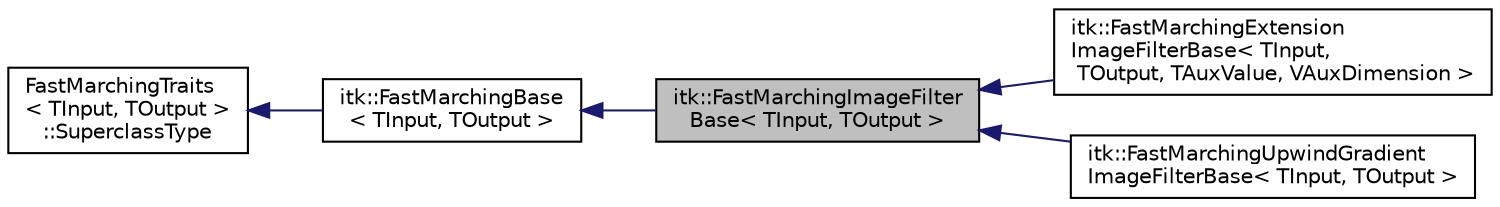 digraph "itk::FastMarchingImageFilterBase&lt; TInput, TOutput &gt;"
{
 // LATEX_PDF_SIZE
  edge [fontname="Helvetica",fontsize="10",labelfontname="Helvetica",labelfontsize="10"];
  node [fontname="Helvetica",fontsize="10",shape=record];
  rankdir="LR";
  Node1 [label="itk::FastMarchingImageFilter\lBase\< TInput, TOutput \>",height=0.2,width=0.4,color="black", fillcolor="grey75", style="filled", fontcolor="black",tooltip="Apply the Fast Marching method to solve an Eikonal equation on an image."];
  Node2 -> Node1 [dir="back",color="midnightblue",fontsize="10",style="solid",fontname="Helvetica"];
  Node2 [label="itk::FastMarchingBase\l\< TInput, TOutput \>",height=0.2,width=0.4,color="black", fillcolor="white", style="filled",URL="$classitk_1_1FastMarchingBase.html",tooltip="Abstract class to solve an Eikonal based-equation using Fast Marching Method."];
  Node3 -> Node2 [dir="back",color="midnightblue",fontsize="10",style="solid",fontname="Helvetica"];
  Node3 [label="FastMarchingTraits\l\< TInput, TOutput \>\l::SuperclassType",height=0.2,width=0.4,color="black", fillcolor="white", style="filled",tooltip=" "];
  Node1 -> Node4 [dir="back",color="midnightblue",fontsize="10",style="solid",fontname="Helvetica"];
  Node4 [label="itk::FastMarchingExtension\lImageFilterBase\< TInput,\l TOutput, TAuxValue, VAuxDimension \>",height=0.2,width=0.4,color="black", fillcolor="white", style="filled",URL="$classitk_1_1FastMarchingExtensionImageFilterBase.html",tooltip="Extend auxiliary variables smoothly using Fast Marching."];
  Node1 -> Node5 [dir="back",color="midnightblue",fontsize="10",style="solid",fontname="Helvetica"];
  Node5 [label="itk::FastMarchingUpwindGradient\lImageFilterBase\< TInput, TOutput \>",height=0.2,width=0.4,color="black", fillcolor="white", style="filled",URL="$classitk_1_1FastMarchingUpwindGradientImageFilterBase.html",tooltip="Generates the upwind gradient field of fast marching arrival times."];
}
